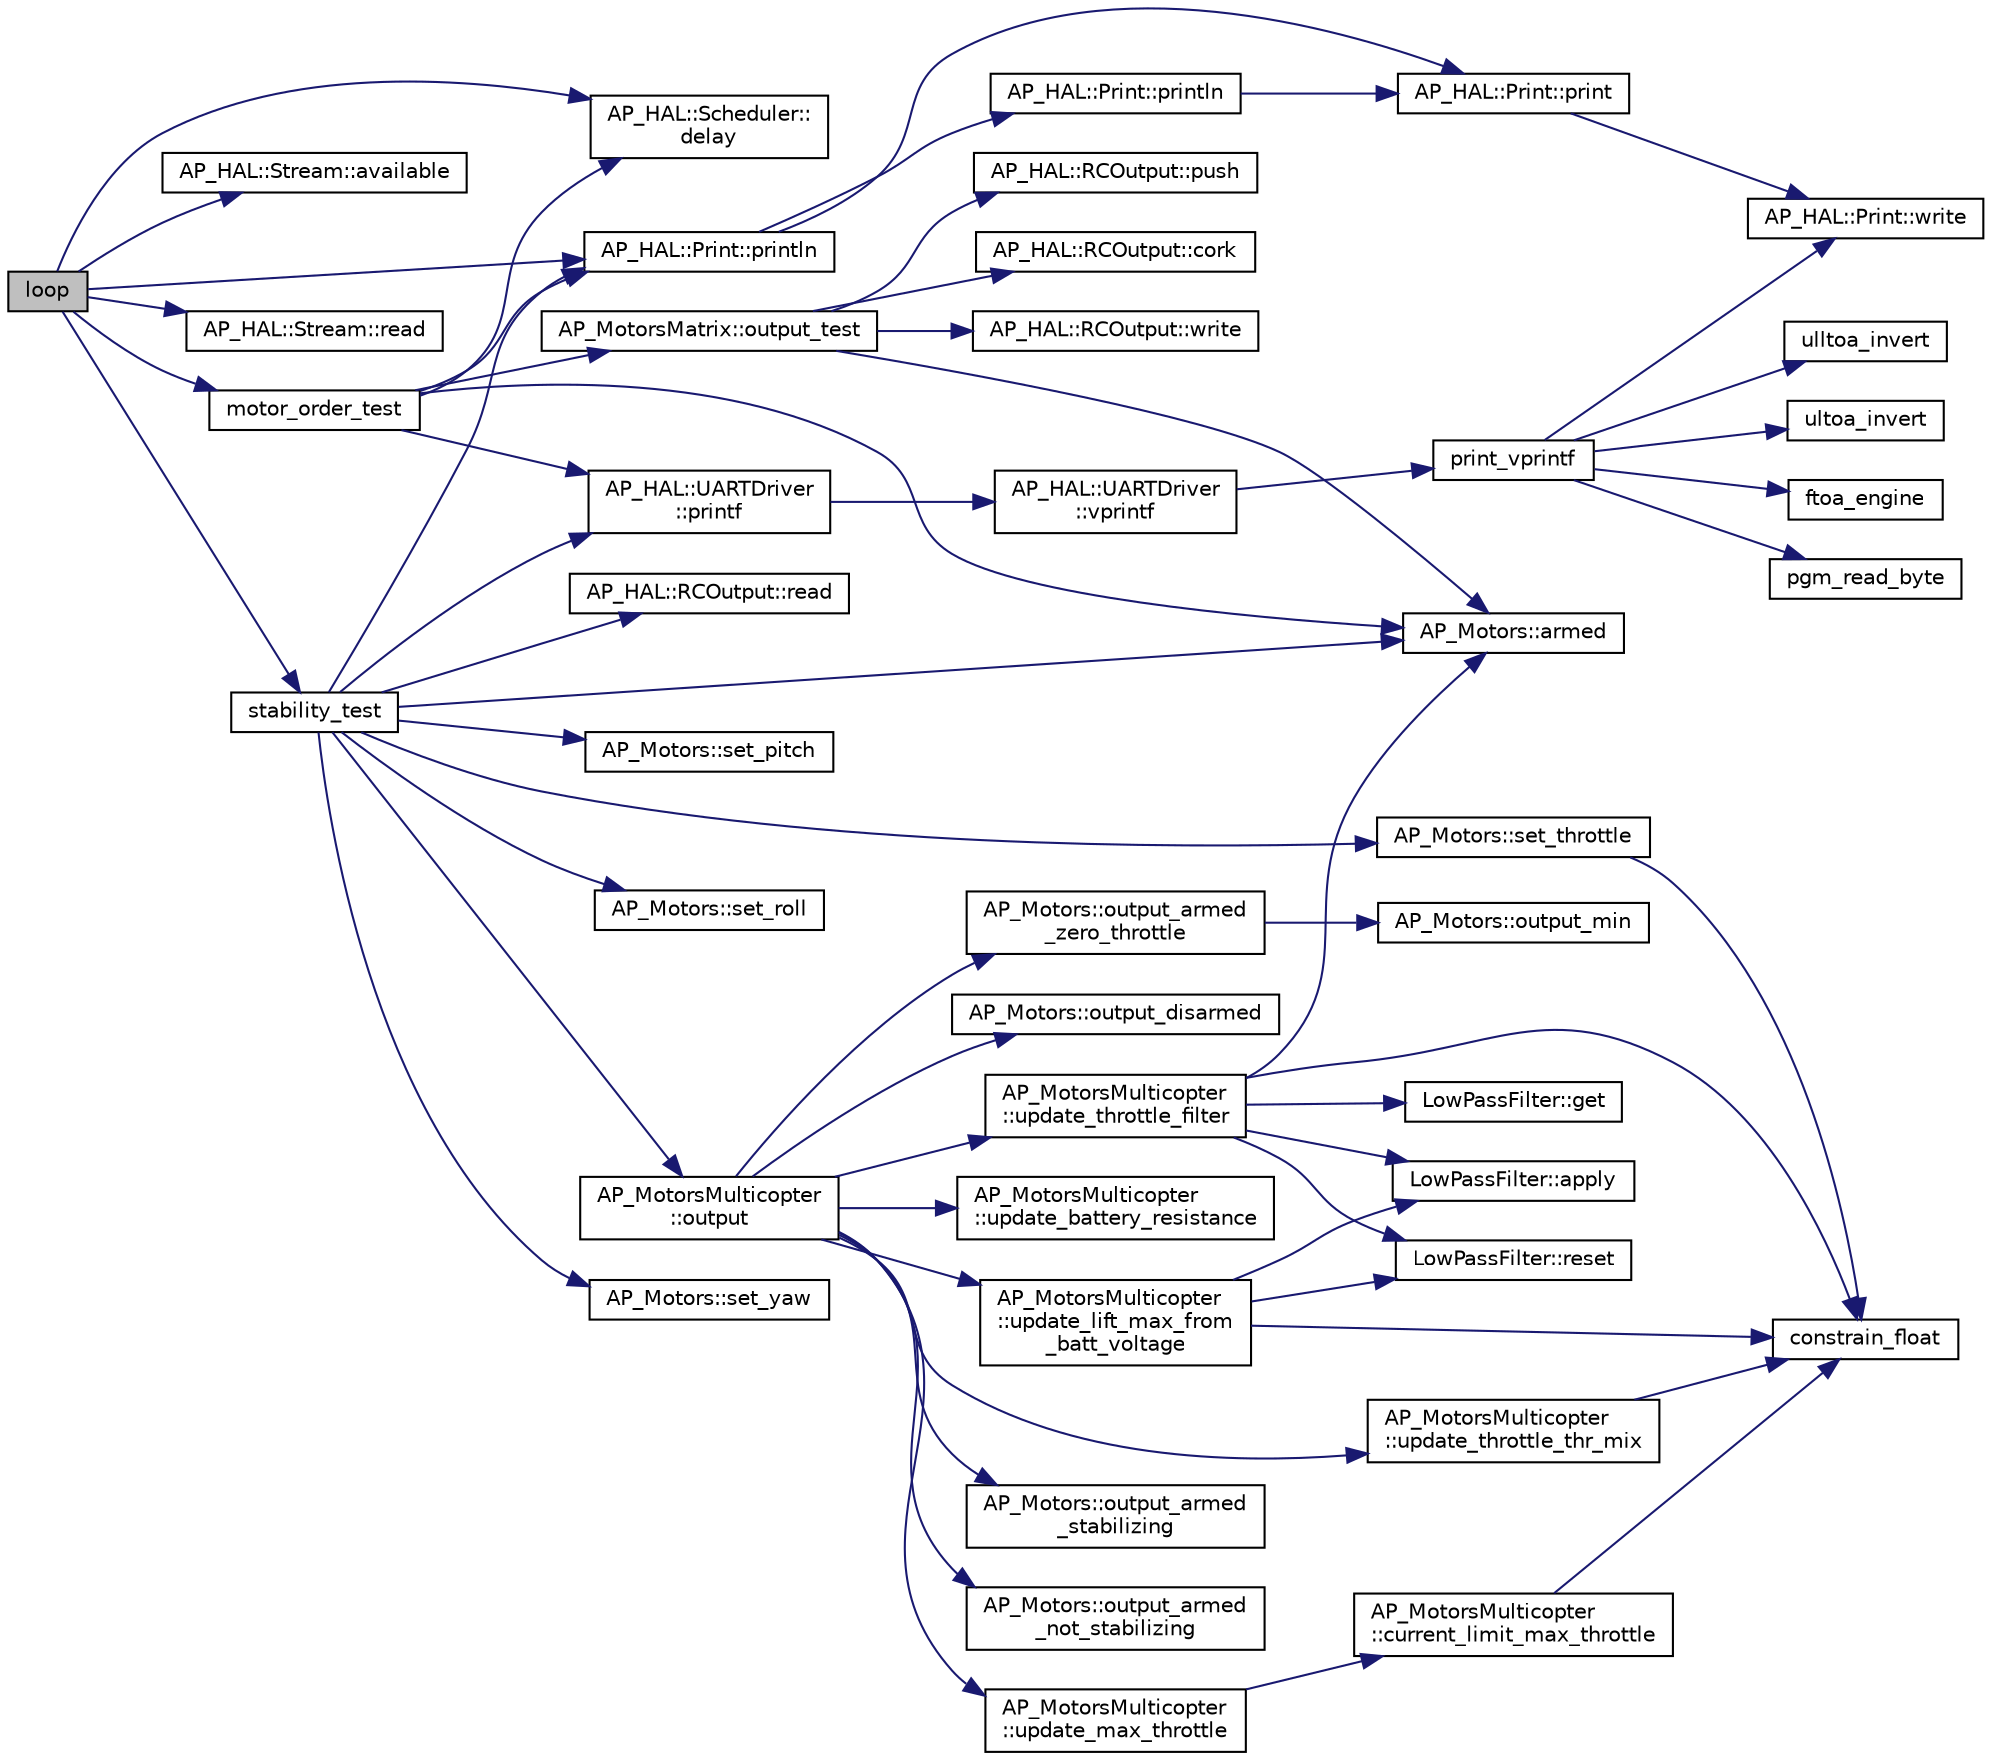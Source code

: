 digraph "loop"
{
 // INTERACTIVE_SVG=YES
  edge [fontname="Helvetica",fontsize="10",labelfontname="Helvetica",labelfontsize="10"];
  node [fontname="Helvetica",fontsize="10",shape=record];
  rankdir="LR";
  Node1 [label="loop",height=0.2,width=0.4,color="black", fillcolor="grey75", style="filled", fontcolor="black"];
  Node1 -> Node2 [color="midnightblue",fontsize="10",style="solid",fontname="Helvetica"];
  Node2 [label="AP_HAL::Print::println",height=0.2,width=0.4,color="black", fillcolor="white", style="filled",URL="$classAP__HAL_1_1Print.html#ad337ce3f7977411b7d34d47a51e5737e"];
  Node2 -> Node3 [color="midnightblue",fontsize="10",style="solid",fontname="Helvetica"];
  Node3 [label="AP_HAL::Print::print",height=0.2,width=0.4,color="black", fillcolor="white", style="filled",URL="$classAP__HAL_1_1Print.html#acfe80773011eb17dfb52c2fba517a093"];
  Node3 -> Node4 [color="midnightblue",fontsize="10",style="solid",fontname="Helvetica"];
  Node4 [label="AP_HAL::Print::write",height=0.2,width=0.4,color="black", fillcolor="white", style="filled",URL="$classAP__HAL_1_1Print.html#acc65391952a43334f8f5c9bef341f501"];
  Node2 -> Node5 [color="midnightblue",fontsize="10",style="solid",fontname="Helvetica"];
  Node5 [label="AP_HAL::Print::println",height=0.2,width=0.4,color="black", fillcolor="white", style="filled",URL="$classAP__HAL_1_1Print.html#a169b128f9e22f0c15883768f580541a2"];
  Node5 -> Node3 [color="midnightblue",fontsize="10",style="solid",fontname="Helvetica"];
  Node1 -> Node6 [color="midnightblue",fontsize="10",style="solid",fontname="Helvetica"];
  Node6 [label="AP_HAL::Stream::available",height=0.2,width=0.4,color="black", fillcolor="white", style="filled",URL="$classAP__HAL_1_1Stream.html#ae687e48f5689af94d66fb88822923e12"];
  Node1 -> Node7 [color="midnightblue",fontsize="10",style="solid",fontname="Helvetica"];
  Node7 [label="AP_HAL::Scheduler::\ldelay",height=0.2,width=0.4,color="black", fillcolor="white", style="filled",URL="$classAP__HAL_1_1Scheduler.html#ab3175e2e6223ccfe82f957e41cc12b26"];
  Node1 -> Node8 [color="midnightblue",fontsize="10",style="solid",fontname="Helvetica"];
  Node8 [label="AP_HAL::Stream::read",height=0.2,width=0.4,color="black", fillcolor="white", style="filled",URL="$classAP__HAL_1_1Stream.html#ae42ff362cc2a7e527c22f92a3740c2ac"];
  Node1 -> Node9 [color="midnightblue",fontsize="10",style="solid",fontname="Helvetica"];
  Node9 [label="motor_order_test",height=0.2,width=0.4,color="black", fillcolor="white", style="filled",URL="$AP__Motors__test_8cpp.html#a57a49546fb6c5b2c9b423caa333e82b1"];
  Node9 -> Node2 [color="midnightblue",fontsize="10",style="solid",fontname="Helvetica"];
  Node9 -> Node10 [color="midnightblue",fontsize="10",style="solid",fontname="Helvetica"];
  Node10 [label="AP_Motors::armed",height=0.2,width=0.4,color="black", fillcolor="white", style="filled",URL="$classAP__Motors.html#abb781661db2b685644795dfe8f5a655f"];
  Node9 -> Node11 [color="midnightblue",fontsize="10",style="solid",fontname="Helvetica"];
  Node11 [label="AP_HAL::UARTDriver\l::printf",height=0.2,width=0.4,color="black", fillcolor="white", style="filled",URL="$classAP__HAL_1_1UARTDriver.html#a65c7824b8877f7a2f79365c8ffae8f56"];
  Node11 -> Node12 [color="midnightblue",fontsize="10",style="solid",fontname="Helvetica"];
  Node12 [label="AP_HAL::UARTDriver\l::vprintf",height=0.2,width=0.4,color="black", fillcolor="white", style="filled",URL="$classAP__HAL_1_1UARTDriver.html#aa8abfb6d6641299472c29ac1edde559f"];
  Node12 -> Node13 [color="midnightblue",fontsize="10",style="solid",fontname="Helvetica"];
  Node13 [label="print_vprintf",height=0.2,width=0.4,color="black", fillcolor="white", style="filled",URL="$print__vprintf_8cpp.html#a473b9349f4b086b552a21eb8fe057016"];
  Node13 -> Node4 [color="midnightblue",fontsize="10",style="solid",fontname="Helvetica"];
  Node13 -> Node14 [color="midnightblue",fontsize="10",style="solid",fontname="Helvetica"];
  Node14 [label="ftoa_engine",height=0.2,width=0.4,color="black", fillcolor="white", style="filled",URL="$ftoa__engine_8cpp.html#a1c28234da8f20b43c85890d4bb452947"];
  Node13 -> Node15 [color="midnightblue",fontsize="10",style="solid",fontname="Helvetica"];
  Node15 [label="pgm_read_byte",height=0.2,width=0.4,color="black", fillcolor="white", style="filled",URL="$AP__Progmem_8h.html#a1514e0408e036062b4af844baaf567da"];
  Node13 -> Node16 [color="midnightblue",fontsize="10",style="solid",fontname="Helvetica"];
  Node16 [label="ulltoa_invert",height=0.2,width=0.4,color="black", fillcolor="white", style="filled",URL="$utoa__invert_8cpp.html#a34926f552460b47c414ec4d83b32815c"];
  Node13 -> Node17 [color="midnightblue",fontsize="10",style="solid",fontname="Helvetica"];
  Node17 [label="ultoa_invert",height=0.2,width=0.4,color="black", fillcolor="white", style="filled",URL="$utoa__invert_8cpp.html#a5d99bba8e697c1e11da489d88fca8559"];
  Node9 -> Node18 [color="midnightblue",fontsize="10",style="solid",fontname="Helvetica"];
  Node18 [label="AP_MotorsMatrix::output_test",height=0.2,width=0.4,color="black", fillcolor="white", style="filled",URL="$classAP__MotorsMatrix.html#a39465beda648409a64e27ad97a776505"];
  Node18 -> Node10 [color="midnightblue",fontsize="10",style="solid",fontname="Helvetica"];
  Node18 -> Node19 [color="midnightblue",fontsize="10",style="solid",fontname="Helvetica"];
  Node19 [label="AP_HAL::RCOutput::cork",height=0.2,width=0.4,color="black", fillcolor="white", style="filled",URL="$classAP__HAL_1_1RCOutput.html#a92b9159fa90fb41b17a9957eb3d88c6c"];
  Node18 -> Node20 [color="midnightblue",fontsize="10",style="solid",fontname="Helvetica"];
  Node20 [label="AP_HAL::RCOutput::write",height=0.2,width=0.4,color="black", fillcolor="white", style="filled",URL="$classAP__HAL_1_1RCOutput.html#ade509cf82dfb1f6fab3eba0c026c5d60"];
  Node18 -> Node21 [color="midnightblue",fontsize="10",style="solid",fontname="Helvetica"];
  Node21 [label="AP_HAL::RCOutput::push",height=0.2,width=0.4,color="black", fillcolor="white", style="filled",URL="$classAP__HAL_1_1RCOutput.html#af2e03989be1ded757cab18680bc50cba"];
  Node9 -> Node7 [color="midnightblue",fontsize="10",style="solid",fontname="Helvetica"];
  Node1 -> Node22 [color="midnightblue",fontsize="10",style="solid",fontname="Helvetica"];
  Node22 [label="stability_test",height=0.2,width=0.4,color="black", fillcolor="white", style="filled",URL="$AP__Motors__test_8cpp.html#a7f47bb79f883994514efee9d8de3ec0c"];
  Node22 -> Node11 [color="midnightblue",fontsize="10",style="solid",fontname="Helvetica"];
  Node22 -> Node10 [color="midnightblue",fontsize="10",style="solid",fontname="Helvetica"];
  Node22 -> Node23 [color="midnightblue",fontsize="10",style="solid",fontname="Helvetica"];
  Node23 [label="AP_Motors::set_pitch",height=0.2,width=0.4,color="black", fillcolor="white", style="filled",URL="$classAP__Motors.html#acb9898fdadb4a283fc6d2e0689962d60"];
  Node22 -> Node24 [color="midnightblue",fontsize="10",style="solid",fontname="Helvetica"];
  Node24 [label="AP_Motors::set_roll",height=0.2,width=0.4,color="black", fillcolor="white", style="filled",URL="$classAP__Motors.html#aabc740887f6b01772a458d87d6c1e857"];
  Node22 -> Node25 [color="midnightblue",fontsize="10",style="solid",fontname="Helvetica"];
  Node25 [label="AP_Motors::set_yaw",height=0.2,width=0.4,color="black", fillcolor="white", style="filled",URL="$classAP__Motors.html#a4c931ab7fdbf53ddbfe1be7e6e3dbb55"];
  Node22 -> Node26 [color="midnightblue",fontsize="10",style="solid",fontname="Helvetica"];
  Node26 [label="AP_Motors::set_throttle",height=0.2,width=0.4,color="black", fillcolor="white", style="filled",URL="$classAP__Motors.html#a56d079ad89f5a4d2cacf014c8958a527"];
  Node26 -> Node27 [color="midnightblue",fontsize="10",style="solid",fontname="Helvetica"];
  Node27 [label="constrain_float",height=0.2,width=0.4,color="black", fillcolor="white", style="filled",URL="$AP__Math_8h.html#a27149a7dfbb14319088e8332705c0046"];
  Node22 -> Node28 [color="midnightblue",fontsize="10",style="solid",fontname="Helvetica"];
  Node28 [label="AP_MotorsMulticopter\l::output",height=0.2,width=0.4,color="black", fillcolor="white", style="filled",URL="$classAP__MotorsMulticopter.html#aaf6c07b5dc56f5a91988bf7cccbbe067"];
  Node28 -> Node29 [color="midnightblue",fontsize="10",style="solid",fontname="Helvetica"];
  Node29 [label="AP_MotorsMulticopter\l::update_throttle_filter",height=0.2,width=0.4,color="black", fillcolor="white", style="filled",URL="$classAP__MotorsMulticopter.html#abf6f8e888f48855f4f47d39efe0fd4a1"];
  Node29 -> Node10 [color="midnightblue",fontsize="10",style="solid",fontname="Helvetica"];
  Node29 -> Node30 [color="midnightblue",fontsize="10",style="solid",fontname="Helvetica"];
  Node30 [label="LowPassFilter::apply",height=0.2,width=0.4,color="black", fillcolor="white", style="filled",URL="$classLowPassFilter.html#aa390849d2e18ff3287f92b89d8657841"];
  Node29 -> Node31 [color="midnightblue",fontsize="10",style="solid",fontname="Helvetica"];
  Node31 [label="LowPassFilter::reset",height=0.2,width=0.4,color="black", fillcolor="white", style="filled",URL="$classLowPassFilter.html#adad51ea3b156f167fff0fb586a912cb5"];
  Node29 -> Node27 [color="midnightblue",fontsize="10",style="solid",fontname="Helvetica"];
  Node29 -> Node32 [color="midnightblue",fontsize="10",style="solid",fontname="Helvetica"];
  Node32 [label="LowPassFilter::get",height=0.2,width=0.4,color="black", fillcolor="white", style="filled",URL="$classLowPassFilter.html#af4fadecd2b4865888d6262f2fe67f8d1"];
  Node28 -> Node33 [color="midnightblue",fontsize="10",style="solid",fontname="Helvetica"];
  Node33 [label="AP_MotorsMulticopter\l::update_max_throttle",height=0.2,width=0.4,color="black", fillcolor="white", style="filled",URL="$classAP__MotorsMulticopter.html#a91d4a14031fde29b8489ea0aaa0f735e"];
  Node33 -> Node34 [color="midnightblue",fontsize="10",style="solid",fontname="Helvetica"];
  Node34 [label="AP_MotorsMulticopter\l::current_limit_max_throttle",height=0.2,width=0.4,color="black", fillcolor="white", style="filled",URL="$classAP__MotorsMulticopter.html#af3b28e629682011e8ef5214ed40e4e36"];
  Node34 -> Node27 [color="midnightblue",fontsize="10",style="solid",fontname="Helvetica"];
  Node28 -> Node35 [color="midnightblue",fontsize="10",style="solid",fontname="Helvetica"];
  Node35 [label="AP_MotorsMulticopter\l::update_battery_resistance",height=0.2,width=0.4,color="black", fillcolor="white", style="filled",URL="$classAP__MotorsMulticopter.html#ae3f6bd6257eefb13d228e1f667ceceb3"];
  Node28 -> Node36 [color="midnightblue",fontsize="10",style="solid",fontname="Helvetica"];
  Node36 [label="AP_MotorsMulticopter\l::update_lift_max_from\l_batt_voltage",height=0.2,width=0.4,color="black", fillcolor="white", style="filled",URL="$classAP__MotorsMulticopter.html#af907aef170efec7b52312b8440986f95"];
  Node36 -> Node31 [color="midnightblue",fontsize="10",style="solid",fontname="Helvetica"];
  Node36 -> Node27 [color="midnightblue",fontsize="10",style="solid",fontname="Helvetica"];
  Node36 -> Node30 [color="midnightblue",fontsize="10",style="solid",fontname="Helvetica"];
  Node28 -> Node37 [color="midnightblue",fontsize="10",style="solid",fontname="Helvetica"];
  Node37 [label="AP_MotorsMulticopter\l::update_throttle_thr_mix",height=0.2,width=0.4,color="black", fillcolor="white", style="filled",URL="$classAP__MotorsMulticopter.html#a58e23489c4cee6c4b89a2c7f239d2a32"];
  Node37 -> Node27 [color="midnightblue",fontsize="10",style="solid",fontname="Helvetica"];
  Node28 -> Node38 [color="midnightblue",fontsize="10",style="solid",fontname="Helvetica"];
  Node38 [label="AP_Motors::output_armed\l_zero_throttle",height=0.2,width=0.4,color="black", fillcolor="white", style="filled",URL="$classAP__Motors.html#aa3b9144fbddffce46351e26bec15c5f4"];
  Node38 -> Node39 [color="midnightblue",fontsize="10",style="solid",fontname="Helvetica"];
  Node39 [label="AP_Motors::output_min",height=0.2,width=0.4,color="black", fillcolor="white", style="filled",URL="$classAP__Motors.html#a1723c951c204124f0dda760afc2f9a14"];
  Node28 -> Node40 [color="midnightblue",fontsize="10",style="solid",fontname="Helvetica"];
  Node40 [label="AP_Motors::output_armed\l_stabilizing",height=0.2,width=0.4,color="black", fillcolor="white", style="filled",URL="$classAP__Motors.html#a617a5bb4ec5549a934f0ece9200872a7"];
  Node28 -> Node41 [color="midnightblue",fontsize="10",style="solid",fontname="Helvetica"];
  Node41 [label="AP_Motors::output_armed\l_not_stabilizing",height=0.2,width=0.4,color="black", fillcolor="white", style="filled",URL="$classAP__Motors.html#ac616f7bacdd584d02444d7cda6d652b6"];
  Node28 -> Node42 [color="midnightblue",fontsize="10",style="solid",fontname="Helvetica"];
  Node42 [label="AP_Motors::output_disarmed",height=0.2,width=0.4,color="black", fillcolor="white", style="filled",URL="$classAP__Motors.html#a3e4d7aff21ed50d8466f9874ae34da04"];
  Node22 -> Node43 [color="midnightblue",fontsize="10",style="solid",fontname="Helvetica"];
  Node43 [label="AP_HAL::RCOutput::read",height=0.2,width=0.4,color="black", fillcolor="white", style="filled",URL="$classAP__HAL_1_1RCOutput.html#a420a3b2ebf1216aa2dea1563225bb70f"];
  Node22 -> Node2 [color="midnightblue",fontsize="10",style="solid",fontname="Helvetica"];
}
